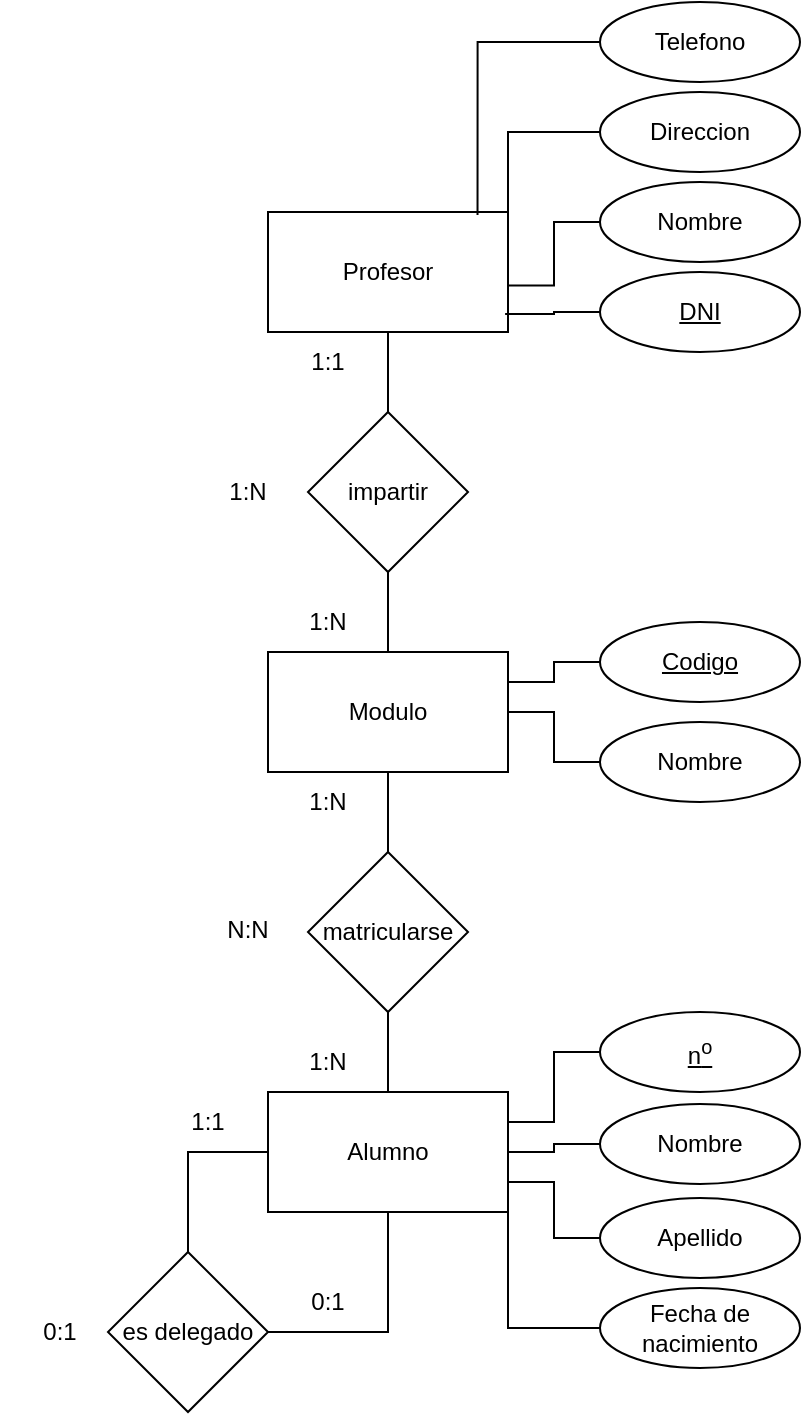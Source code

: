 <mxfile version="21.8.2" type="github">
  <diagram name="Página-1" id="vOhGdilDTs-STNVr9IPA">
    <mxGraphModel dx="644" dy="795" grid="1" gridSize="10" guides="1" tooltips="1" connect="1" arrows="1" fold="1" page="1" pageScale="1" pageWidth="827" pageHeight="1169" math="0" shadow="0">
      <root>
        <mxCell id="0" />
        <mxCell id="1" parent="0" />
        <mxCell id="OY-Vd0WlKixnU0CxxPwk-6" style="edgeStyle=orthogonalEdgeStyle;rounded=0;orthogonalLoop=1;jettySize=auto;html=1;endArrow=none;endFill=0;" edge="1" parent="1" source="OY-Vd0WlKixnU0CxxPwk-1" target="OY-Vd0WlKixnU0CxxPwk-4">
          <mxGeometry relative="1" as="geometry" />
        </mxCell>
        <mxCell id="OY-Vd0WlKixnU0CxxPwk-1" value="Profesor" style="rounded=0;whiteSpace=wrap;html=1;" vertex="1" parent="1">
          <mxGeometry x="294" y="150" width="120" height="60" as="geometry" />
        </mxCell>
        <mxCell id="OY-Vd0WlKixnU0CxxPwk-12" style="edgeStyle=orthogonalEdgeStyle;rounded=0;orthogonalLoop=1;jettySize=auto;html=1;entryX=1;entryY=0.5;entryDx=0;entryDy=0;endArrow=none;endFill=0;" edge="1" parent="1" source="OY-Vd0WlKixnU0CxxPwk-2" target="OY-Vd0WlKixnU0CxxPwk-11">
          <mxGeometry relative="1" as="geometry" />
        </mxCell>
        <mxCell id="OY-Vd0WlKixnU0CxxPwk-2" value="Alumno" style="rounded=0;whiteSpace=wrap;html=1;" vertex="1" parent="1">
          <mxGeometry x="294" y="590" width="120" height="60" as="geometry" />
        </mxCell>
        <mxCell id="OY-Vd0WlKixnU0CxxPwk-8" style="edgeStyle=orthogonalEdgeStyle;rounded=0;orthogonalLoop=1;jettySize=auto;html=1;endArrow=none;endFill=0;" edge="1" parent="1" source="OY-Vd0WlKixnU0CxxPwk-3" target="OY-Vd0WlKixnU0CxxPwk-5">
          <mxGeometry relative="1" as="geometry" />
        </mxCell>
        <mxCell id="OY-Vd0WlKixnU0CxxPwk-3" value="Modulo" style="rounded=0;whiteSpace=wrap;html=1;" vertex="1" parent="1">
          <mxGeometry x="294" y="370" width="120" height="60" as="geometry" />
        </mxCell>
        <mxCell id="OY-Vd0WlKixnU0CxxPwk-7" style="edgeStyle=orthogonalEdgeStyle;rounded=0;orthogonalLoop=1;jettySize=auto;html=1;entryX=0.5;entryY=0;entryDx=0;entryDy=0;endArrow=none;endFill=0;" edge="1" parent="1" source="OY-Vd0WlKixnU0CxxPwk-4" target="OY-Vd0WlKixnU0CxxPwk-3">
          <mxGeometry relative="1" as="geometry" />
        </mxCell>
        <mxCell id="OY-Vd0WlKixnU0CxxPwk-4" value="impartir" style="rhombus;whiteSpace=wrap;html=1;" vertex="1" parent="1">
          <mxGeometry x="314" y="250" width="80" height="80" as="geometry" />
        </mxCell>
        <mxCell id="OY-Vd0WlKixnU0CxxPwk-9" style="edgeStyle=orthogonalEdgeStyle;rounded=0;orthogonalLoop=1;jettySize=auto;html=1;endArrow=none;endFill=0;" edge="1" parent="1" source="OY-Vd0WlKixnU0CxxPwk-5" target="OY-Vd0WlKixnU0CxxPwk-2">
          <mxGeometry relative="1" as="geometry" />
        </mxCell>
        <mxCell id="OY-Vd0WlKixnU0CxxPwk-5" value="matricularse" style="rhombus;whiteSpace=wrap;html=1;" vertex="1" parent="1">
          <mxGeometry x="314" y="470" width="80" height="80" as="geometry" />
        </mxCell>
        <mxCell id="OY-Vd0WlKixnU0CxxPwk-13" style="edgeStyle=orthogonalEdgeStyle;rounded=0;orthogonalLoop=1;jettySize=auto;html=1;entryX=0;entryY=0.5;entryDx=0;entryDy=0;endArrow=none;endFill=0;" edge="1" parent="1" source="OY-Vd0WlKixnU0CxxPwk-11" target="OY-Vd0WlKixnU0CxxPwk-2">
          <mxGeometry relative="1" as="geometry" />
        </mxCell>
        <mxCell id="OY-Vd0WlKixnU0CxxPwk-11" value="es delegado" style="rhombus;whiteSpace=wrap;html=1;" vertex="1" parent="1">
          <mxGeometry x="214" y="670" width="80" height="80" as="geometry" />
        </mxCell>
        <mxCell id="OY-Vd0WlKixnU0CxxPwk-15" value="DNI" style="ellipse;whiteSpace=wrap;html=1;align=center;fontStyle=4;" vertex="1" parent="1">
          <mxGeometry x="460" y="180" width="100" height="40" as="geometry" />
        </mxCell>
        <mxCell id="OY-Vd0WlKixnU0CxxPwk-16" value="Nombre" style="ellipse;whiteSpace=wrap;html=1;" vertex="1" parent="1">
          <mxGeometry x="460" y="135" width="100" height="40" as="geometry" />
        </mxCell>
        <mxCell id="OY-Vd0WlKixnU0CxxPwk-28" style="edgeStyle=orthogonalEdgeStyle;rounded=0;orthogonalLoop=1;jettySize=auto;html=1;entryX=1;entryY=0;entryDx=0;entryDy=0;endArrow=none;endFill=0;" edge="1" parent="1" source="OY-Vd0WlKixnU0CxxPwk-17" target="OY-Vd0WlKixnU0CxxPwk-1">
          <mxGeometry relative="1" as="geometry" />
        </mxCell>
        <mxCell id="OY-Vd0WlKixnU0CxxPwk-17" value="Direccion" style="ellipse;whiteSpace=wrap;html=1;" vertex="1" parent="1">
          <mxGeometry x="460" y="90" width="100" height="40" as="geometry" />
        </mxCell>
        <mxCell id="OY-Vd0WlKixnU0CxxPwk-18" value="Telefono" style="ellipse;whiteSpace=wrap;html=1;" vertex="1" parent="1">
          <mxGeometry x="460" y="45" width="100" height="40" as="geometry" />
        </mxCell>
        <mxCell id="OY-Vd0WlKixnU0CxxPwk-30" style="edgeStyle=orthogonalEdgeStyle;rounded=0;orthogonalLoop=1;jettySize=auto;html=1;entryX=1;entryY=0.25;entryDx=0;entryDy=0;endArrow=none;endFill=0;" edge="1" parent="1" source="OY-Vd0WlKixnU0CxxPwk-19" target="OY-Vd0WlKixnU0CxxPwk-3">
          <mxGeometry relative="1" as="geometry" />
        </mxCell>
        <mxCell id="OY-Vd0WlKixnU0CxxPwk-19" value="Codigo" style="ellipse;whiteSpace=wrap;html=1;align=center;fontStyle=4;" vertex="1" parent="1">
          <mxGeometry x="460" y="355" width="100" height="40" as="geometry" />
        </mxCell>
        <mxCell id="OY-Vd0WlKixnU0CxxPwk-31" style="edgeStyle=orthogonalEdgeStyle;rounded=0;orthogonalLoop=1;jettySize=auto;html=1;entryX=1;entryY=0.5;entryDx=0;entryDy=0;endArrow=none;endFill=0;" edge="1" parent="1" source="OY-Vd0WlKixnU0CxxPwk-20" target="OY-Vd0WlKixnU0CxxPwk-3">
          <mxGeometry relative="1" as="geometry" />
        </mxCell>
        <mxCell id="OY-Vd0WlKixnU0CxxPwk-20" value="Nombre" style="ellipse;whiteSpace=wrap;html=1;" vertex="1" parent="1">
          <mxGeometry x="460" y="405" width="100" height="40" as="geometry" />
        </mxCell>
        <mxCell id="OY-Vd0WlKixnU0CxxPwk-32" style="edgeStyle=orthogonalEdgeStyle;rounded=0;orthogonalLoop=1;jettySize=auto;html=1;entryX=1;entryY=0.25;entryDx=0;entryDy=0;endArrow=none;endFill=0;" edge="1" parent="1" source="OY-Vd0WlKixnU0CxxPwk-21" target="OY-Vd0WlKixnU0CxxPwk-2">
          <mxGeometry relative="1" as="geometry" />
        </mxCell>
        <mxCell id="OY-Vd0WlKixnU0CxxPwk-21" value="n&lt;sup&gt;o&lt;/sup&gt;" style="ellipse;whiteSpace=wrap;html=1;align=center;fontStyle=4;" vertex="1" parent="1">
          <mxGeometry x="460" y="550" width="100" height="40" as="geometry" />
        </mxCell>
        <mxCell id="OY-Vd0WlKixnU0CxxPwk-33" style="edgeStyle=orthogonalEdgeStyle;rounded=0;orthogonalLoop=1;jettySize=auto;html=1;entryX=1;entryY=0.5;entryDx=0;entryDy=0;endArrow=none;endFill=0;" edge="1" parent="1" source="OY-Vd0WlKixnU0CxxPwk-22" target="OY-Vd0WlKixnU0CxxPwk-2">
          <mxGeometry relative="1" as="geometry" />
        </mxCell>
        <mxCell id="OY-Vd0WlKixnU0CxxPwk-22" value="Nombre" style="ellipse;whiteSpace=wrap;html=1;" vertex="1" parent="1">
          <mxGeometry x="460" y="596" width="100" height="40" as="geometry" />
        </mxCell>
        <mxCell id="OY-Vd0WlKixnU0CxxPwk-34" style="edgeStyle=orthogonalEdgeStyle;rounded=0;orthogonalLoop=1;jettySize=auto;html=1;entryX=1;entryY=0.75;entryDx=0;entryDy=0;endArrow=none;endFill=0;" edge="1" parent="1" source="OY-Vd0WlKixnU0CxxPwk-23" target="OY-Vd0WlKixnU0CxxPwk-2">
          <mxGeometry relative="1" as="geometry" />
        </mxCell>
        <mxCell id="OY-Vd0WlKixnU0CxxPwk-23" value="Apellido" style="ellipse;whiteSpace=wrap;html=1;" vertex="1" parent="1">
          <mxGeometry x="460" y="643" width="100" height="40" as="geometry" />
        </mxCell>
        <mxCell id="OY-Vd0WlKixnU0CxxPwk-35" style="edgeStyle=orthogonalEdgeStyle;rounded=0;orthogonalLoop=1;jettySize=auto;html=1;entryX=1;entryY=1;entryDx=0;entryDy=0;endArrow=none;endFill=0;" edge="1" parent="1" source="OY-Vd0WlKixnU0CxxPwk-24" target="OY-Vd0WlKixnU0CxxPwk-2">
          <mxGeometry relative="1" as="geometry" />
        </mxCell>
        <mxCell id="OY-Vd0WlKixnU0CxxPwk-24" value="Fecha de nacimiento" style="ellipse;whiteSpace=wrap;html=1;" vertex="1" parent="1">
          <mxGeometry x="460" y="688" width="100" height="40" as="geometry" />
        </mxCell>
        <mxCell id="OY-Vd0WlKixnU0CxxPwk-26" style="edgeStyle=orthogonalEdgeStyle;rounded=0;orthogonalLoop=1;jettySize=auto;html=1;entryX=0.988;entryY=0.85;entryDx=0;entryDy=0;entryPerimeter=0;endArrow=none;endFill=0;" edge="1" parent="1" source="OY-Vd0WlKixnU0CxxPwk-15" target="OY-Vd0WlKixnU0CxxPwk-1">
          <mxGeometry relative="1" as="geometry" />
        </mxCell>
        <mxCell id="OY-Vd0WlKixnU0CxxPwk-27" style="edgeStyle=orthogonalEdgeStyle;rounded=0;orthogonalLoop=1;jettySize=auto;html=1;entryX=0.996;entryY=0.612;entryDx=0;entryDy=0;entryPerimeter=0;endArrow=none;endFill=0;" edge="1" parent="1" source="OY-Vd0WlKixnU0CxxPwk-16" target="OY-Vd0WlKixnU0CxxPwk-1">
          <mxGeometry relative="1" as="geometry" />
        </mxCell>
        <mxCell id="OY-Vd0WlKixnU0CxxPwk-29" style="edgeStyle=orthogonalEdgeStyle;rounded=0;orthogonalLoop=1;jettySize=auto;html=1;entryX=0.873;entryY=0.025;entryDx=0;entryDy=0;entryPerimeter=0;endArrow=none;endFill=0;" edge="1" parent="1" source="OY-Vd0WlKixnU0CxxPwk-18" target="OY-Vd0WlKixnU0CxxPwk-1">
          <mxGeometry relative="1" as="geometry" />
        </mxCell>
        <mxCell id="OY-Vd0WlKixnU0CxxPwk-36" value="1:1" style="text;html=1;strokeColor=none;fillColor=none;align=center;verticalAlign=middle;whiteSpace=wrap;rounded=0;" vertex="1" parent="1">
          <mxGeometry x="294" y="210" width="60" height="30" as="geometry" />
        </mxCell>
        <mxCell id="OY-Vd0WlKixnU0CxxPwk-37" value="1:N" style="text;html=1;strokeColor=none;fillColor=none;align=center;verticalAlign=middle;whiteSpace=wrap;rounded=0;" vertex="1" parent="1">
          <mxGeometry x="294" y="340" width="60" height="30" as="geometry" />
        </mxCell>
        <mxCell id="OY-Vd0WlKixnU0CxxPwk-38" value="1:N" style="text;html=1;strokeColor=none;fillColor=none;align=center;verticalAlign=middle;whiteSpace=wrap;rounded=0;" vertex="1" parent="1">
          <mxGeometry x="254" y="275" width="60" height="30" as="geometry" />
        </mxCell>
        <mxCell id="OY-Vd0WlKixnU0CxxPwk-39" value="1:N" style="text;html=1;strokeColor=none;fillColor=none;align=center;verticalAlign=middle;whiteSpace=wrap;rounded=0;" vertex="1" parent="1">
          <mxGeometry x="294" y="430" width="60" height="30" as="geometry" />
        </mxCell>
        <mxCell id="OY-Vd0WlKixnU0CxxPwk-40" value="1:N" style="text;html=1;strokeColor=none;fillColor=none;align=center;verticalAlign=middle;whiteSpace=wrap;rounded=0;" vertex="1" parent="1">
          <mxGeometry x="294" y="560" width="60" height="30" as="geometry" />
        </mxCell>
        <mxCell id="OY-Vd0WlKixnU0CxxPwk-41" value="N:N" style="text;html=1;strokeColor=none;fillColor=none;align=center;verticalAlign=middle;whiteSpace=wrap;rounded=0;" vertex="1" parent="1">
          <mxGeometry x="254" y="494" width="60" height="30" as="geometry" />
        </mxCell>
        <mxCell id="OY-Vd0WlKixnU0CxxPwk-42" value="1:1" style="text;html=1;strokeColor=none;fillColor=none;align=center;verticalAlign=middle;whiteSpace=wrap;rounded=0;" vertex="1" parent="1">
          <mxGeometry x="234" y="590" width="60" height="30" as="geometry" />
        </mxCell>
        <mxCell id="OY-Vd0WlKixnU0CxxPwk-43" value="0:1" style="text;html=1;strokeColor=none;fillColor=none;align=center;verticalAlign=middle;whiteSpace=wrap;rounded=0;" vertex="1" parent="1">
          <mxGeometry x="294" y="680" width="60" height="30" as="geometry" />
        </mxCell>
        <mxCell id="OY-Vd0WlKixnU0CxxPwk-44" value="0:1" style="text;html=1;strokeColor=none;fillColor=none;align=center;verticalAlign=middle;whiteSpace=wrap;rounded=0;" vertex="1" parent="1">
          <mxGeometry x="160" y="695" width="60" height="30" as="geometry" />
        </mxCell>
      </root>
    </mxGraphModel>
  </diagram>
</mxfile>
